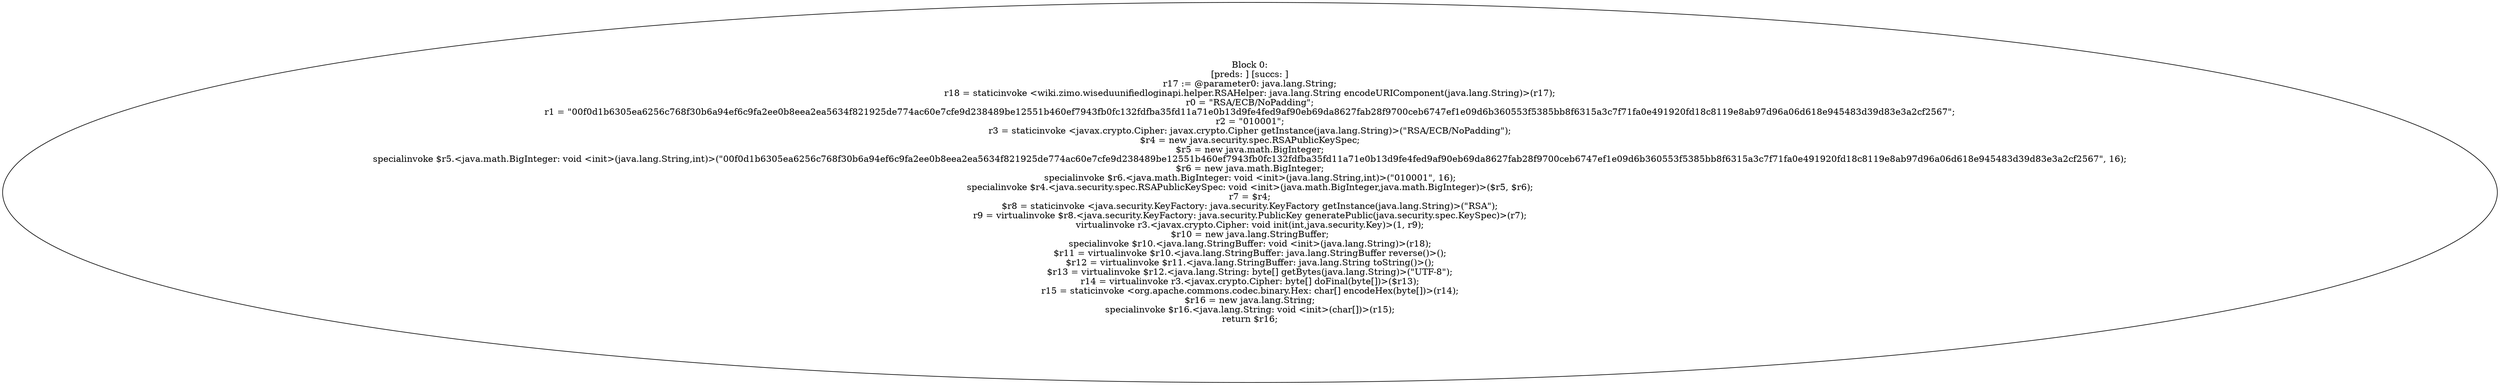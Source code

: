 digraph "unitGraph" {
    "Block 0:
[preds: ] [succs: ]
r17 := @parameter0: java.lang.String;
r18 = staticinvoke <wiki.zimo.wiseduunifiedloginapi.helper.RSAHelper: java.lang.String encodeURIComponent(java.lang.String)>(r17);
r0 = \"RSA/ECB/NoPadding\";
r1 = \"00f0d1b6305ea6256c768f30b6a94ef6c9fa2ee0b8eea2ea5634f821925de774ac60e7cfe9d238489be12551b460ef7943fb0fc132fdfba35fd11a71e0b13d9fe4fed9af90eb69da8627fab28f9700ceb6747ef1e09d6b360553f5385bb8f6315a3c7f71fa0e491920fd18c8119e8ab97d96a06d618e945483d39d83e3a2cf2567\";
r2 = \"010001\";
r3 = staticinvoke <javax.crypto.Cipher: javax.crypto.Cipher getInstance(java.lang.String)>(\"RSA/ECB/NoPadding\");
$r4 = new java.security.spec.RSAPublicKeySpec;
$r5 = new java.math.BigInteger;
specialinvoke $r5.<java.math.BigInteger: void <init>(java.lang.String,int)>(\"00f0d1b6305ea6256c768f30b6a94ef6c9fa2ee0b8eea2ea5634f821925de774ac60e7cfe9d238489be12551b460ef7943fb0fc132fdfba35fd11a71e0b13d9fe4fed9af90eb69da8627fab28f9700ceb6747ef1e09d6b360553f5385bb8f6315a3c7f71fa0e491920fd18c8119e8ab97d96a06d618e945483d39d83e3a2cf2567\", 16);
$r6 = new java.math.BigInteger;
specialinvoke $r6.<java.math.BigInteger: void <init>(java.lang.String,int)>(\"010001\", 16);
specialinvoke $r4.<java.security.spec.RSAPublicKeySpec: void <init>(java.math.BigInteger,java.math.BigInteger)>($r5, $r6);
r7 = $r4;
$r8 = staticinvoke <java.security.KeyFactory: java.security.KeyFactory getInstance(java.lang.String)>(\"RSA\");
r9 = virtualinvoke $r8.<java.security.KeyFactory: java.security.PublicKey generatePublic(java.security.spec.KeySpec)>(r7);
virtualinvoke r3.<javax.crypto.Cipher: void init(int,java.security.Key)>(1, r9);
$r10 = new java.lang.StringBuffer;
specialinvoke $r10.<java.lang.StringBuffer: void <init>(java.lang.String)>(r18);
$r11 = virtualinvoke $r10.<java.lang.StringBuffer: java.lang.StringBuffer reverse()>();
$r12 = virtualinvoke $r11.<java.lang.StringBuffer: java.lang.String toString()>();
$r13 = virtualinvoke $r12.<java.lang.String: byte[] getBytes(java.lang.String)>(\"UTF-8\");
r14 = virtualinvoke r3.<javax.crypto.Cipher: byte[] doFinal(byte[])>($r13);
r15 = staticinvoke <org.apache.commons.codec.binary.Hex: char[] encodeHex(byte[])>(r14);
$r16 = new java.lang.String;
specialinvoke $r16.<java.lang.String: void <init>(char[])>(r15);
return $r16;
"
}
